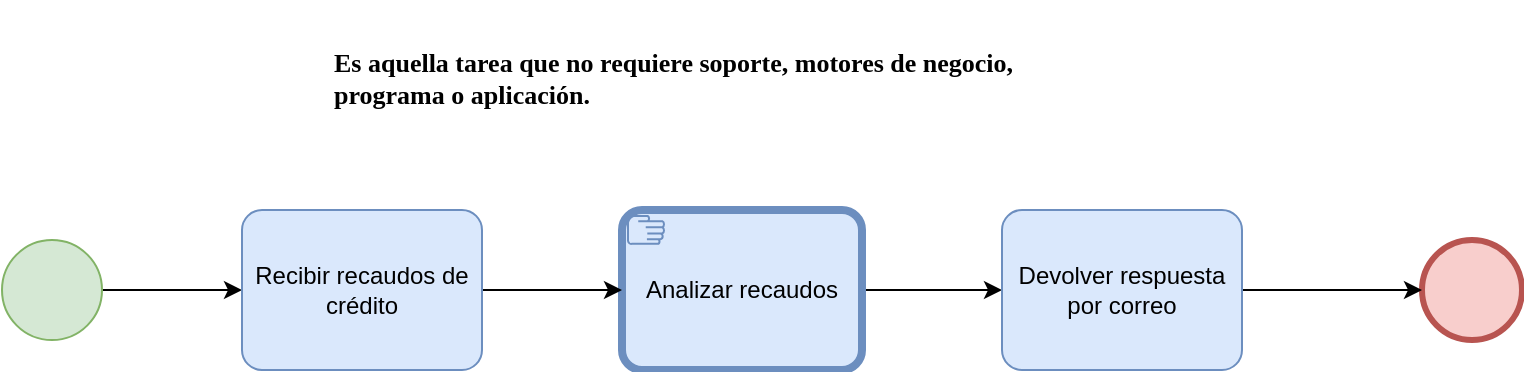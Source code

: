 <mxfile version="20.8.16" type="device"><diagram name="Página-1" id="aRXOhQgaZ0fLlJR3kf_S"><mxGraphModel dx="1213" dy="629" grid="1" gridSize="10" guides="1" tooltips="1" connect="1" arrows="1" fold="1" page="1" pageScale="1" pageWidth="827" pageHeight="1169" math="0" shadow="0"><root><mxCell id="0"/><mxCell id="1" parent="0"/><mxCell id="BPsejNU1JQuiAJiwo5PC-6" value="" style="edgeStyle=orthogonalEdgeStyle;rounded=0;orthogonalLoop=1;jettySize=auto;html=1;" edge="1" parent="1" source="BPsejNU1JQuiAJiwo5PC-1" target="BPsejNU1JQuiAJiwo5PC-4"><mxGeometry relative="1" as="geometry"/></mxCell><mxCell id="BPsejNU1JQuiAJiwo5PC-1" value="" style="points=[[0.145,0.145,0],[0.5,0,0],[0.855,0.145,0],[1,0.5,0],[0.855,0.855,0],[0.5,1,0],[0.145,0.855,0],[0,0.5,0]];shape=mxgraph.bpmn.event;html=1;verticalLabelPosition=bottom;labelBackgroundColor=#ffffff;verticalAlign=top;align=center;perimeter=ellipsePerimeter;outlineConnect=0;aspect=fixed;outline=standard;symbol=general;fillColor=#d5e8d4;strokeColor=#82b366;" vertex="1" parent="1"><mxGeometry x="30" y="250" width="50" height="50" as="geometry"/></mxCell><mxCell id="BPsejNU1JQuiAJiwo5PC-2" value="" style="points=[[0.145,0.145,0],[0.5,0,0],[0.855,0.145,0],[1,0.5,0],[0.855,0.855,0],[0.5,1,0],[0.145,0.855,0],[0,0.5,0]];shape=mxgraph.bpmn.event;html=1;verticalLabelPosition=bottom;labelBackgroundColor=#ffffff;verticalAlign=top;align=center;perimeter=ellipsePerimeter;outlineConnect=0;aspect=fixed;outline=end;symbol=terminate2;fillColor=#f8cecc;strokeColor=#b85450;" vertex="1" parent="1"><mxGeometry x="740" y="250" width="50" height="50" as="geometry"/></mxCell><mxCell id="BPsejNU1JQuiAJiwo5PC-8" value="" style="edgeStyle=orthogonalEdgeStyle;rounded=0;orthogonalLoop=1;jettySize=auto;html=1;" edge="1" parent="1" source="BPsejNU1JQuiAJiwo5PC-3" target="BPsejNU1JQuiAJiwo5PC-5"><mxGeometry relative="1" as="geometry"/></mxCell><mxCell id="BPsejNU1JQuiAJiwo5PC-3" value="Analizar recaudos" style="points=[[0.25,0,0],[0.5,0,0],[0.75,0,0],[1,0.25,0],[1,0.5,0],[1,0.75,0],[0.75,1,0],[0.5,1,0],[0.25,1,0],[0,0.75,0],[0,0.5,0],[0,0.25,0]];shape=mxgraph.bpmn.task;whiteSpace=wrap;rectStyle=rounded;size=10;html=1;bpmnShapeType=call;taskMarker=manual;fillColor=#dae8fc;strokeColor=#6c8ebf;" vertex="1" parent="1"><mxGeometry x="340" y="235" width="120" height="80" as="geometry"/></mxCell><mxCell id="BPsejNU1JQuiAJiwo5PC-7" value="" style="edgeStyle=orthogonalEdgeStyle;rounded=0;orthogonalLoop=1;jettySize=auto;html=1;" edge="1" parent="1" source="BPsejNU1JQuiAJiwo5PC-4" target="BPsejNU1JQuiAJiwo5PC-3"><mxGeometry relative="1" as="geometry"/></mxCell><mxCell id="BPsejNU1JQuiAJiwo5PC-4" value="Recibir recaudos de crédito" style="points=[[0.25,0,0],[0.5,0,0],[0.75,0,0],[1,0.25,0],[1,0.5,0],[1,0.75,0],[0.75,1,0],[0.5,1,0],[0.25,1,0],[0,0.75,0],[0,0.5,0],[0,0.25,0]];shape=mxgraph.bpmn.task;whiteSpace=wrap;rectStyle=rounded;size=10;html=1;taskMarker=abstract;fillColor=#dae8fc;strokeColor=#6c8ebf;" vertex="1" parent="1"><mxGeometry x="150" y="235" width="120" height="80" as="geometry"/></mxCell><mxCell id="BPsejNU1JQuiAJiwo5PC-9" value="" style="edgeStyle=orthogonalEdgeStyle;rounded=0;orthogonalLoop=1;jettySize=auto;html=1;" edge="1" parent="1" source="BPsejNU1JQuiAJiwo5PC-5" target="BPsejNU1JQuiAJiwo5PC-2"><mxGeometry relative="1" as="geometry"/></mxCell><mxCell id="BPsejNU1JQuiAJiwo5PC-5" value="Devolver respuesta por correo" style="points=[[0.25,0,0],[0.5,0,0],[0.75,0,0],[1,0.25,0],[1,0.5,0],[1,0.75,0],[0.75,1,0],[0.5,1,0],[0.25,1,0],[0,0.75,0],[0,0.5,0],[0,0.25,0]];shape=mxgraph.bpmn.task;whiteSpace=wrap;rectStyle=rounded;size=10;html=1;taskMarker=abstract;fillColor=#dae8fc;strokeColor=#6c8ebf;" vertex="1" parent="1"><mxGeometry x="530" y="235" width="120" height="80" as="geometry"/></mxCell><mxCell id="BPsejNU1JQuiAJiwo5PC-10" value="&lt;h4 style=&quot;font-size: 13px;&quot;&gt;&lt;font style=&quot;font-size: 13px;&quot; face=&quot;Georgia&quot;&gt;Es aquella tarea que no requiere soporte, motores de negocio,&lt;br&gt;programa o aplicación.&lt;/font&gt;&lt;/h4&gt;" style="text;whiteSpace=wrap;html=1;" vertex="1" parent="1"><mxGeometry x="194" y="130" width="440" height="50" as="geometry"/></mxCell></root></mxGraphModel></diagram></mxfile>
